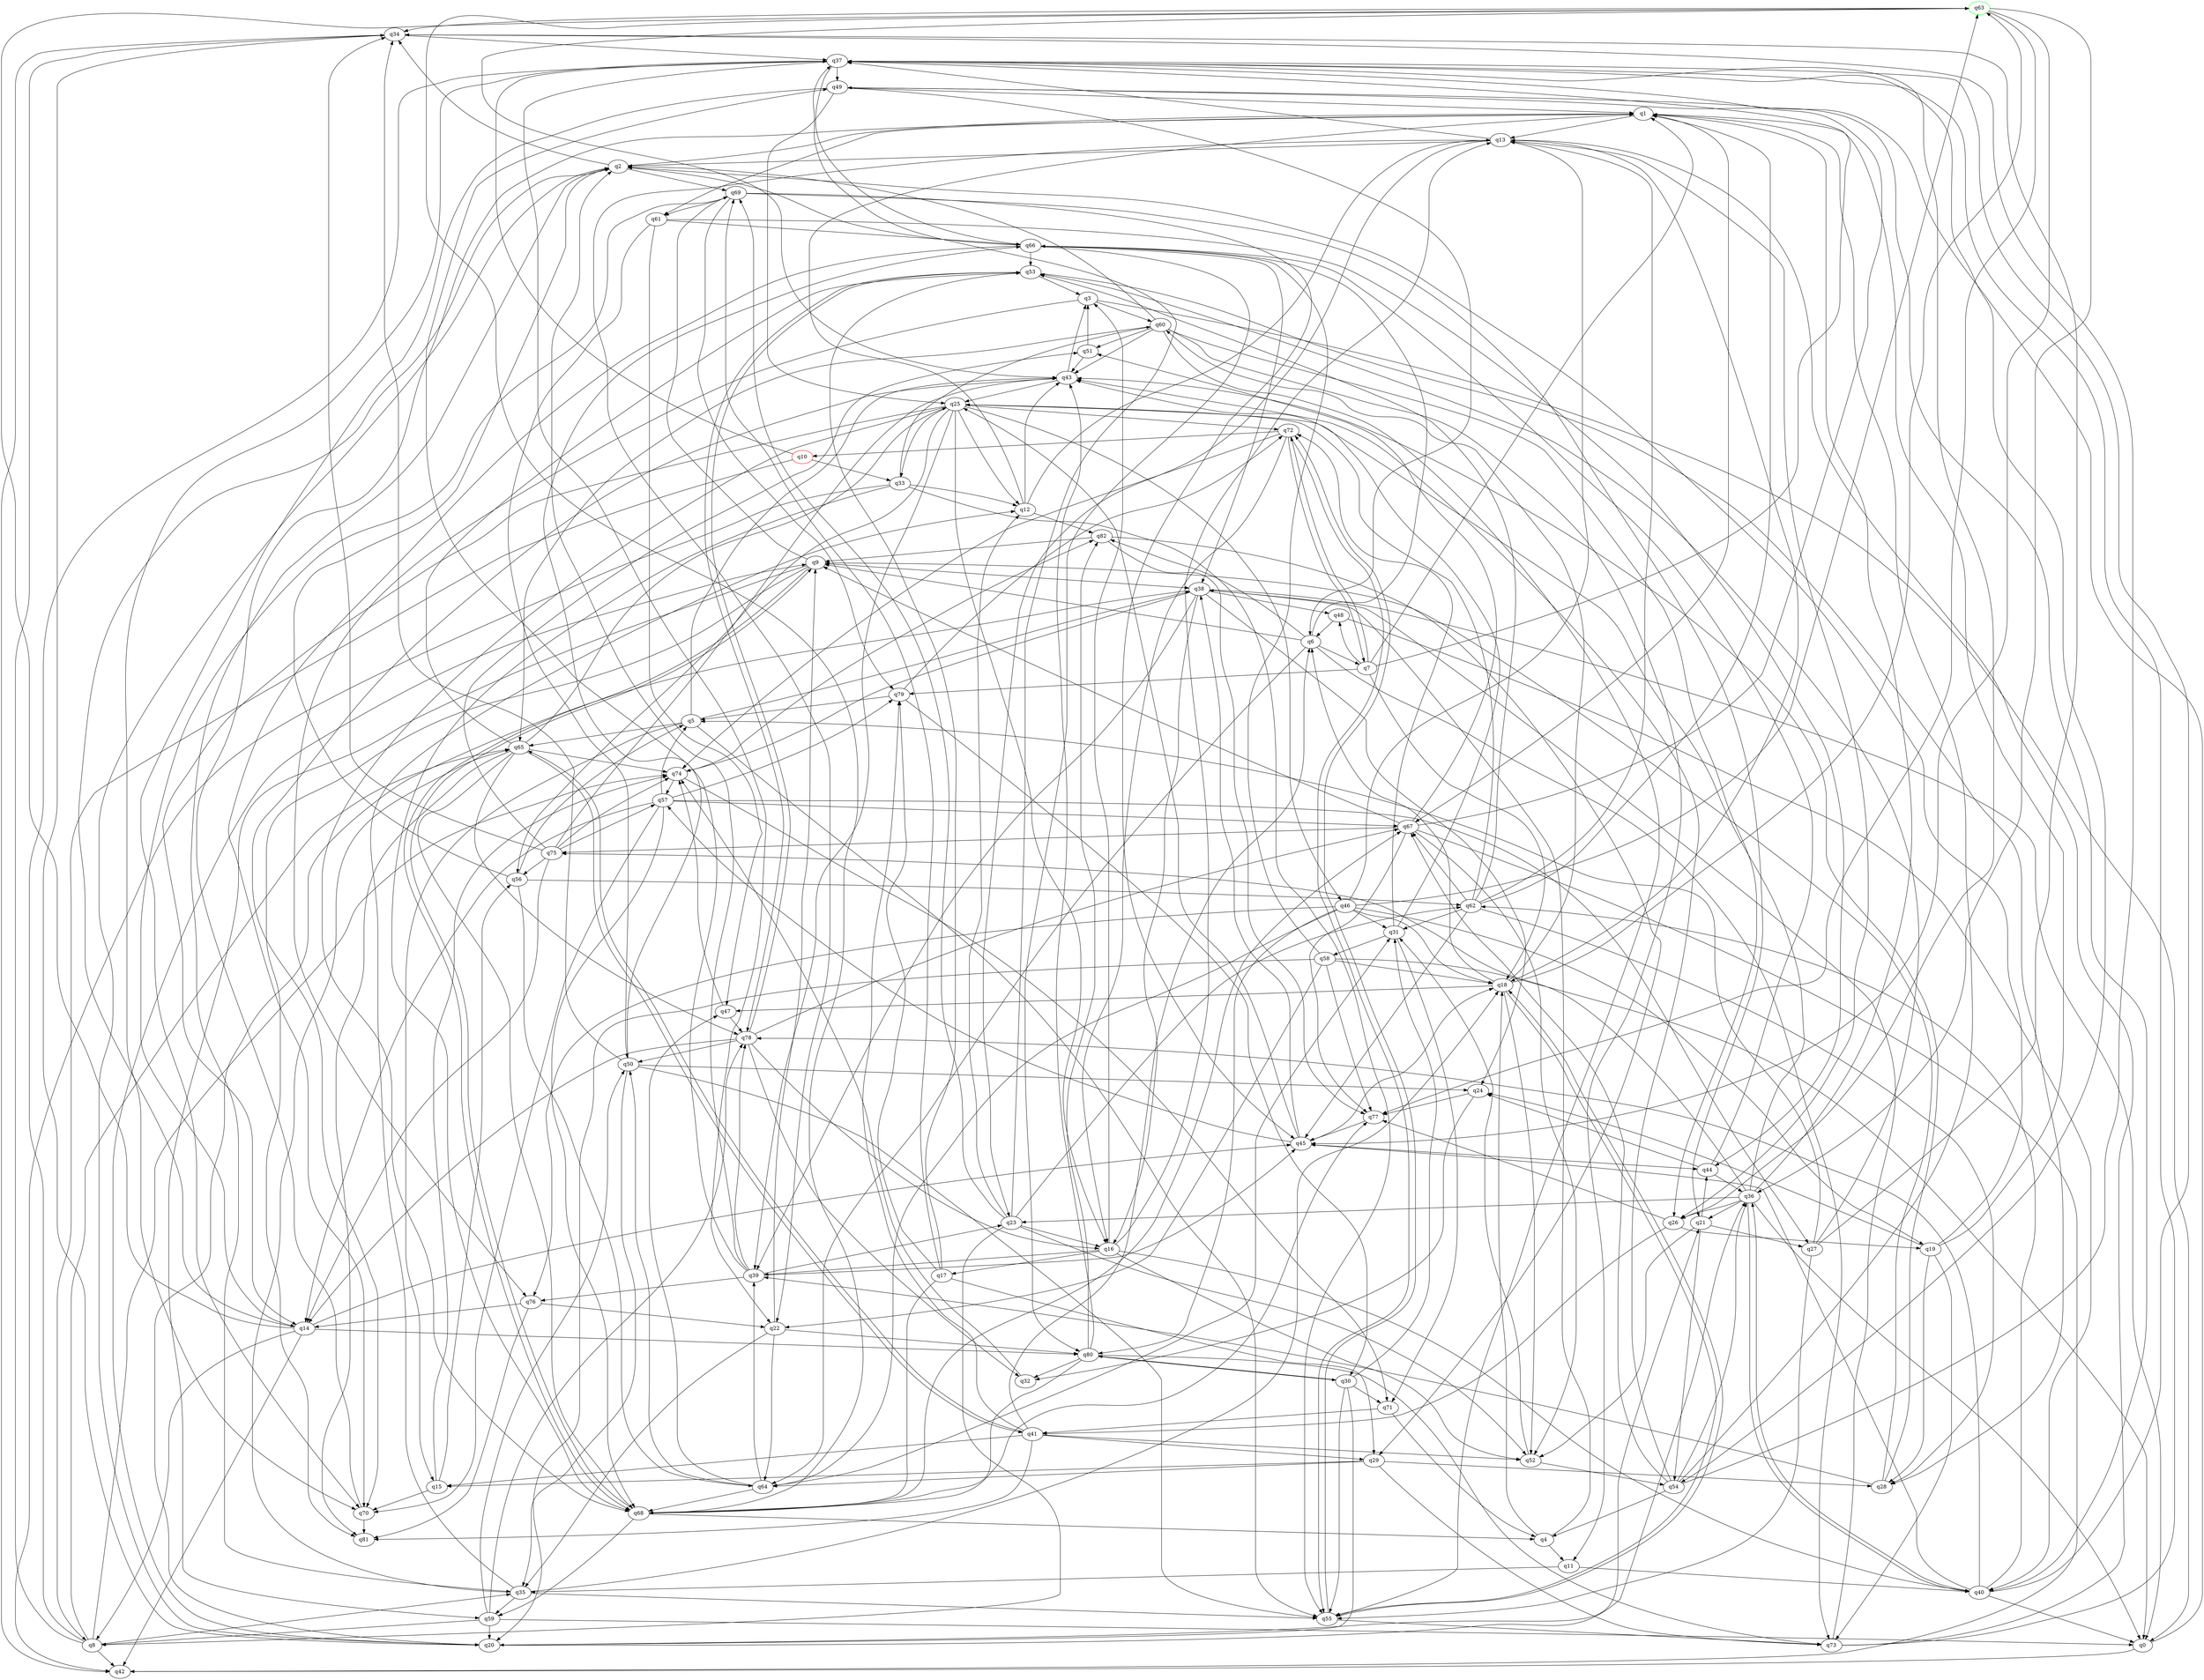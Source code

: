 digraph A{
q63 [initial=1,color=green];
q10 [final=1,color=red];
q0 -> q42;
q0 -> q49;
q1 -> q13;
q1 -> q61;
q1 -> q67;
q2 -> q1;
q2 -> q34;
q2 -> q35;
q2 -> q69;
q3 -> q0;
q3 -> q60;
q3 -> q76;
q4 -> q11;
q4 -> q18;
q4 -> q38;
q5 -> q15;
q5 -> q38;
q5 -> q43;
q5 -> q55;
q5 -> q65;
q6 -> q7;
q6 -> q9;
q6 -> q64;
q6 -> q66;
q6 -> q73;
q6 -> q82;
q7 -> q1;
q7 -> q18;
q7 -> q37;
q7 -> q48;
q7 -> q72;
q7 -> q79;
q8 -> q34;
q8 -> q35;
q8 -> q37;
q8 -> q42;
q8 -> q65;
q8 -> q74;
q9 -> q38;
q9 -> q59;
q9 -> q68;
q9 -> q69;
q9 -> q81;
q10 -> q8;
q10 -> q33;
q10 -> q37;
q11 -> q35;
q11 -> q40;
q12 -> q1;
q12 -> q13;
q12 -> q43;
q12 -> q82;
q13 -> q2;
q13 -> q18;
q13 -> q22;
q13 -> q23;
q13 -> q26;
q13 -> q37;
q14 -> q2;
q14 -> q8;
q14 -> q42;
q14 -> q45;
q14 -> q63;
q14 -> q80;
q15 -> q56;
q15 -> q70;
q15 -> q74;
q16 -> q3;
q16 -> q13;
q16 -> q17;
q16 -> q39;
q16 -> q40;
q16 -> q52;
q17 -> q29;
q17 -> q53;
q17 -> q68;
q17 -> q69;
q17 -> q79;
q18 -> q6;
q18 -> q47;
q18 -> q52;
q18 -> q55;
q18 -> q60;
q18 -> q63;
q19 -> q1;
q19 -> q2;
q19 -> q24;
q19 -> q28;
q19 -> q73;
q20 -> q2;
q20 -> q9;
q20 -> q21;
q20 -> q36;
q21 -> q27;
q21 -> q44;
q21 -> q52;
q21 -> q54;
q22 -> q9;
q22 -> q35;
q22 -> q64;
q22 -> q80;
q23 -> q8;
q23 -> q12;
q23 -> q16;
q23 -> q37;
q23 -> q52;
q23 -> q62;
q23 -> q69;
q24 -> q32;
q24 -> q77;
q25 -> q12;
q25 -> q14;
q25 -> q16;
q25 -> q33;
q25 -> q39;
q25 -> q46;
q25 -> q56;
q25 -> q68;
q25 -> q72;
q26 -> q19;
q26 -> q37;
q26 -> q41;
q26 -> q77;
q27 -> q5;
q27 -> q34;
q27 -> q53;
q27 -> q55;
q28 -> q9;
q28 -> q39;
q28 -> q43;
q29 -> q15;
q29 -> q28;
q29 -> q64;
q29 -> q73;
q30 -> q20;
q30 -> q31;
q30 -> q55;
q30 -> q71;
q30 -> q80;
q31 -> q43;
q31 -> q58;
q31 -> q71;
q31 -> q72;
q32 -> q74;
q33 -> q12;
q33 -> q42;
q33 -> q55;
q33 -> q60;
q33 -> q68;
q34 -> q20;
q34 -> q37;
q34 -> q42;
q35 -> q12;
q35 -> q18;
q35 -> q55;
q35 -> q59;
q35 -> q65;
q36 -> q0;
q36 -> q1;
q36 -> q21;
q36 -> q23;
q36 -> q25;
q36 -> q26;
q36 -> q40;
q36 -> q75;
q37 -> q22;
q37 -> q49;
q37 -> q54;
q37 -> q66;
q37 -> q70;
q38 -> q0;
q38 -> q16;
q38 -> q20;
q38 -> q24;
q38 -> q39;
q38 -> q48;
q38 -> q74;
q39 -> q2;
q39 -> q23;
q39 -> q45;
q39 -> q49;
q39 -> q76;
q39 -> q78;
q40 -> q0;
q40 -> q36;
q40 -> q37;
q40 -> q45;
q40 -> q62;
q40 -> q78;
q41 -> q6;
q41 -> q15;
q41 -> q29;
q41 -> q52;
q41 -> q65;
q41 -> q79;
q41 -> q81;
q43 -> q3;
q43 -> q25;
q43 -> q70;
q44 -> q24;
q44 -> q36;
q44 -> q66;
q45 -> q18;
q45 -> q25;
q45 -> q38;
q45 -> q44;
q45 -> q57;
q46 -> q13;
q46 -> q18;
q46 -> q19;
q46 -> q31;
q46 -> q63;
q46 -> q64;
q46 -> q76;
q46 -> q80;
q47 -> q74;
q47 -> q78;
q48 -> q6;
q48 -> q40;
q49 -> q1;
q49 -> q6;
q49 -> q25;
q49 -> q40;
q49 -> q70;
q50 -> q24;
q50 -> q34;
q50 -> q35;
q50 -> q55;
q50 -> q66;
q51 -> q3;
q51 -> q43;
q52 -> q31;
q52 -> q54;
q53 -> q3;
q53 -> q28;
q53 -> q78;
q54 -> q1;
q54 -> q4;
q54 -> q34;
q54 -> q36;
q54 -> q43;
q54 -> q67;
q55 -> q18;
q55 -> q72;
q55 -> q73;
q56 -> q2;
q56 -> q5;
q56 -> q62;
q56 -> q64;
q57 -> q5;
q57 -> q14;
q57 -> q27;
q57 -> q67;
q57 -> q68;
q57 -> q70;
q57 -> q79;
q58 -> q0;
q58 -> q18;
q58 -> q20;
q58 -> q22;
q58 -> q66;
q58 -> q77;
q59 -> q0;
q59 -> q8;
q59 -> q20;
q59 -> q50;
q59 -> q78;
q60 -> q2;
q60 -> q11;
q60 -> q26;
q60 -> q43;
q60 -> q51;
q60 -> q55;
q60 -> q65;
q61 -> q44;
q61 -> q47;
q61 -> q50;
q61 -> q66;
q62 -> q1;
q62 -> q13;
q62 -> q25;
q62 -> q28;
q62 -> q31;
q62 -> q45;
q62 -> q53;
q62 -> q67;
q63 -> q34;
q63 -> q36;
q63 -> q43;
q63 -> q45;
q63 -> q77;
q64 -> q31;
q64 -> q39;
q64 -> q47;
q64 -> q50;
q64 -> q68;
q65 -> q25;
q65 -> q41;
q65 -> q53;
q65 -> q68;
q65 -> q74;
q65 -> q78;
q65 -> q81;
q66 -> q2;
q66 -> q38;
q66 -> q53;
q66 -> q70;
q66 -> q80;
q67 -> q9;
q67 -> q37;
q67 -> q42;
q67 -> q51;
q67 -> q52;
q67 -> q75;
q67 -> q77;
q68 -> q4;
q68 -> q9;
q68 -> q59;
q68 -> q63;
q68 -> q67;
q68 -> q77;
q69 -> q14;
q69 -> q21;
q69 -> q45;
q69 -> q61;
q69 -> q79;
q70 -> q1;
q70 -> q81;
q71 -> q4;
q71 -> q41;
q72 -> q7;
q72 -> q10;
q72 -> q16;
q72 -> q55;
q72 -> q74;
q73 -> q13;
q73 -> q37;
q73 -> q38;
q74 -> q57;
q74 -> q71;
q74 -> q82;
q75 -> q14;
q75 -> q34;
q75 -> q43;
q75 -> q51;
q75 -> q56;
q75 -> q57;
q75 -> q74;
q76 -> q14;
q76 -> q22;
q76 -> q81;
q77 -> q45;
q78 -> q14;
q78 -> q16;
q78 -> q32;
q78 -> q50;
q78 -> q53;
q78 -> q67;
q79 -> q5;
q79 -> q30;
q79 -> q72;
q80 -> q30;
q80 -> q32;
q80 -> q43;
q80 -> q68;
q80 -> q73;
q80 -> q82;
q82 -> q9;
q82 -> q29;
q82 -> q77;
}